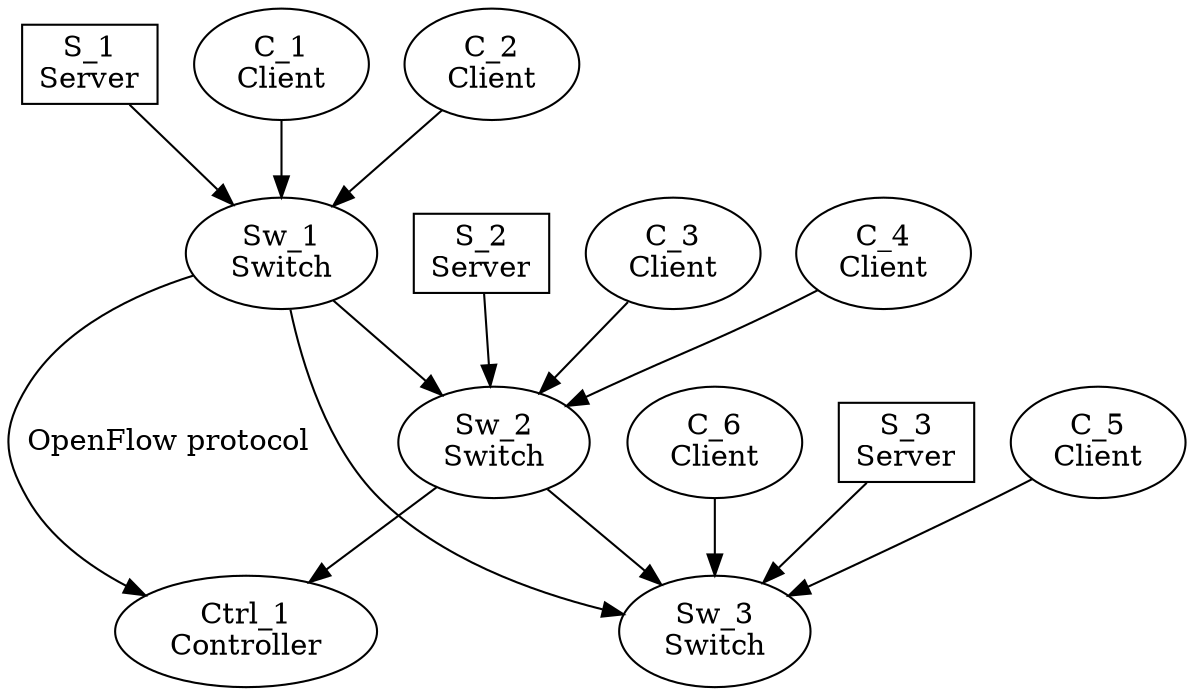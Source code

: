 digraph SDN_Paxos {
  ctrl [label="Ctrl_1\nController"];

  sw1 [label="Sw_1\nSwitch"];
  sw2 [label="Sw_2\nSwitch"];
  sw3 [label="Sw_3\nSwitch"];

  s1 [label="S_1\nServer", shape=box];
  s2 [label="S_2\nServer", shape=box];
  s3 [label="S_3\nServer", shape=box];

  c1 [label="C_1\nClient"];
  c2 [label="C_2\nClient"];
  c3 [label="C_3\nClient"];
  c4 [label="C_4\nClient"];
  c5 [label="C_5\nClient"];
  c6 [label="C_6\nClient"];

  // Connections between switches
  sw1 -> sw2;
  sw1 -> sw3;
  sw2 -> sw3;

  // Switch 1
  sw1 -> ctrl [label="OpenFlow protocol"];
  c1 -> sw1;
  c2 -> sw1;
  s1 -> sw1;

  // Switch 2
  sw2 -> ctrl;
  c3 -> sw2;
  c4 -> sw2;
  s2 -> sw2;

  // Switch 3
  c5 -> sw3;
  c6 -> sw3;
  s3 -> sw3;

  // Gjør sw1 om til en boks som viser den har flow tables inni seg,
  // Kan markere dette som data plane
}
